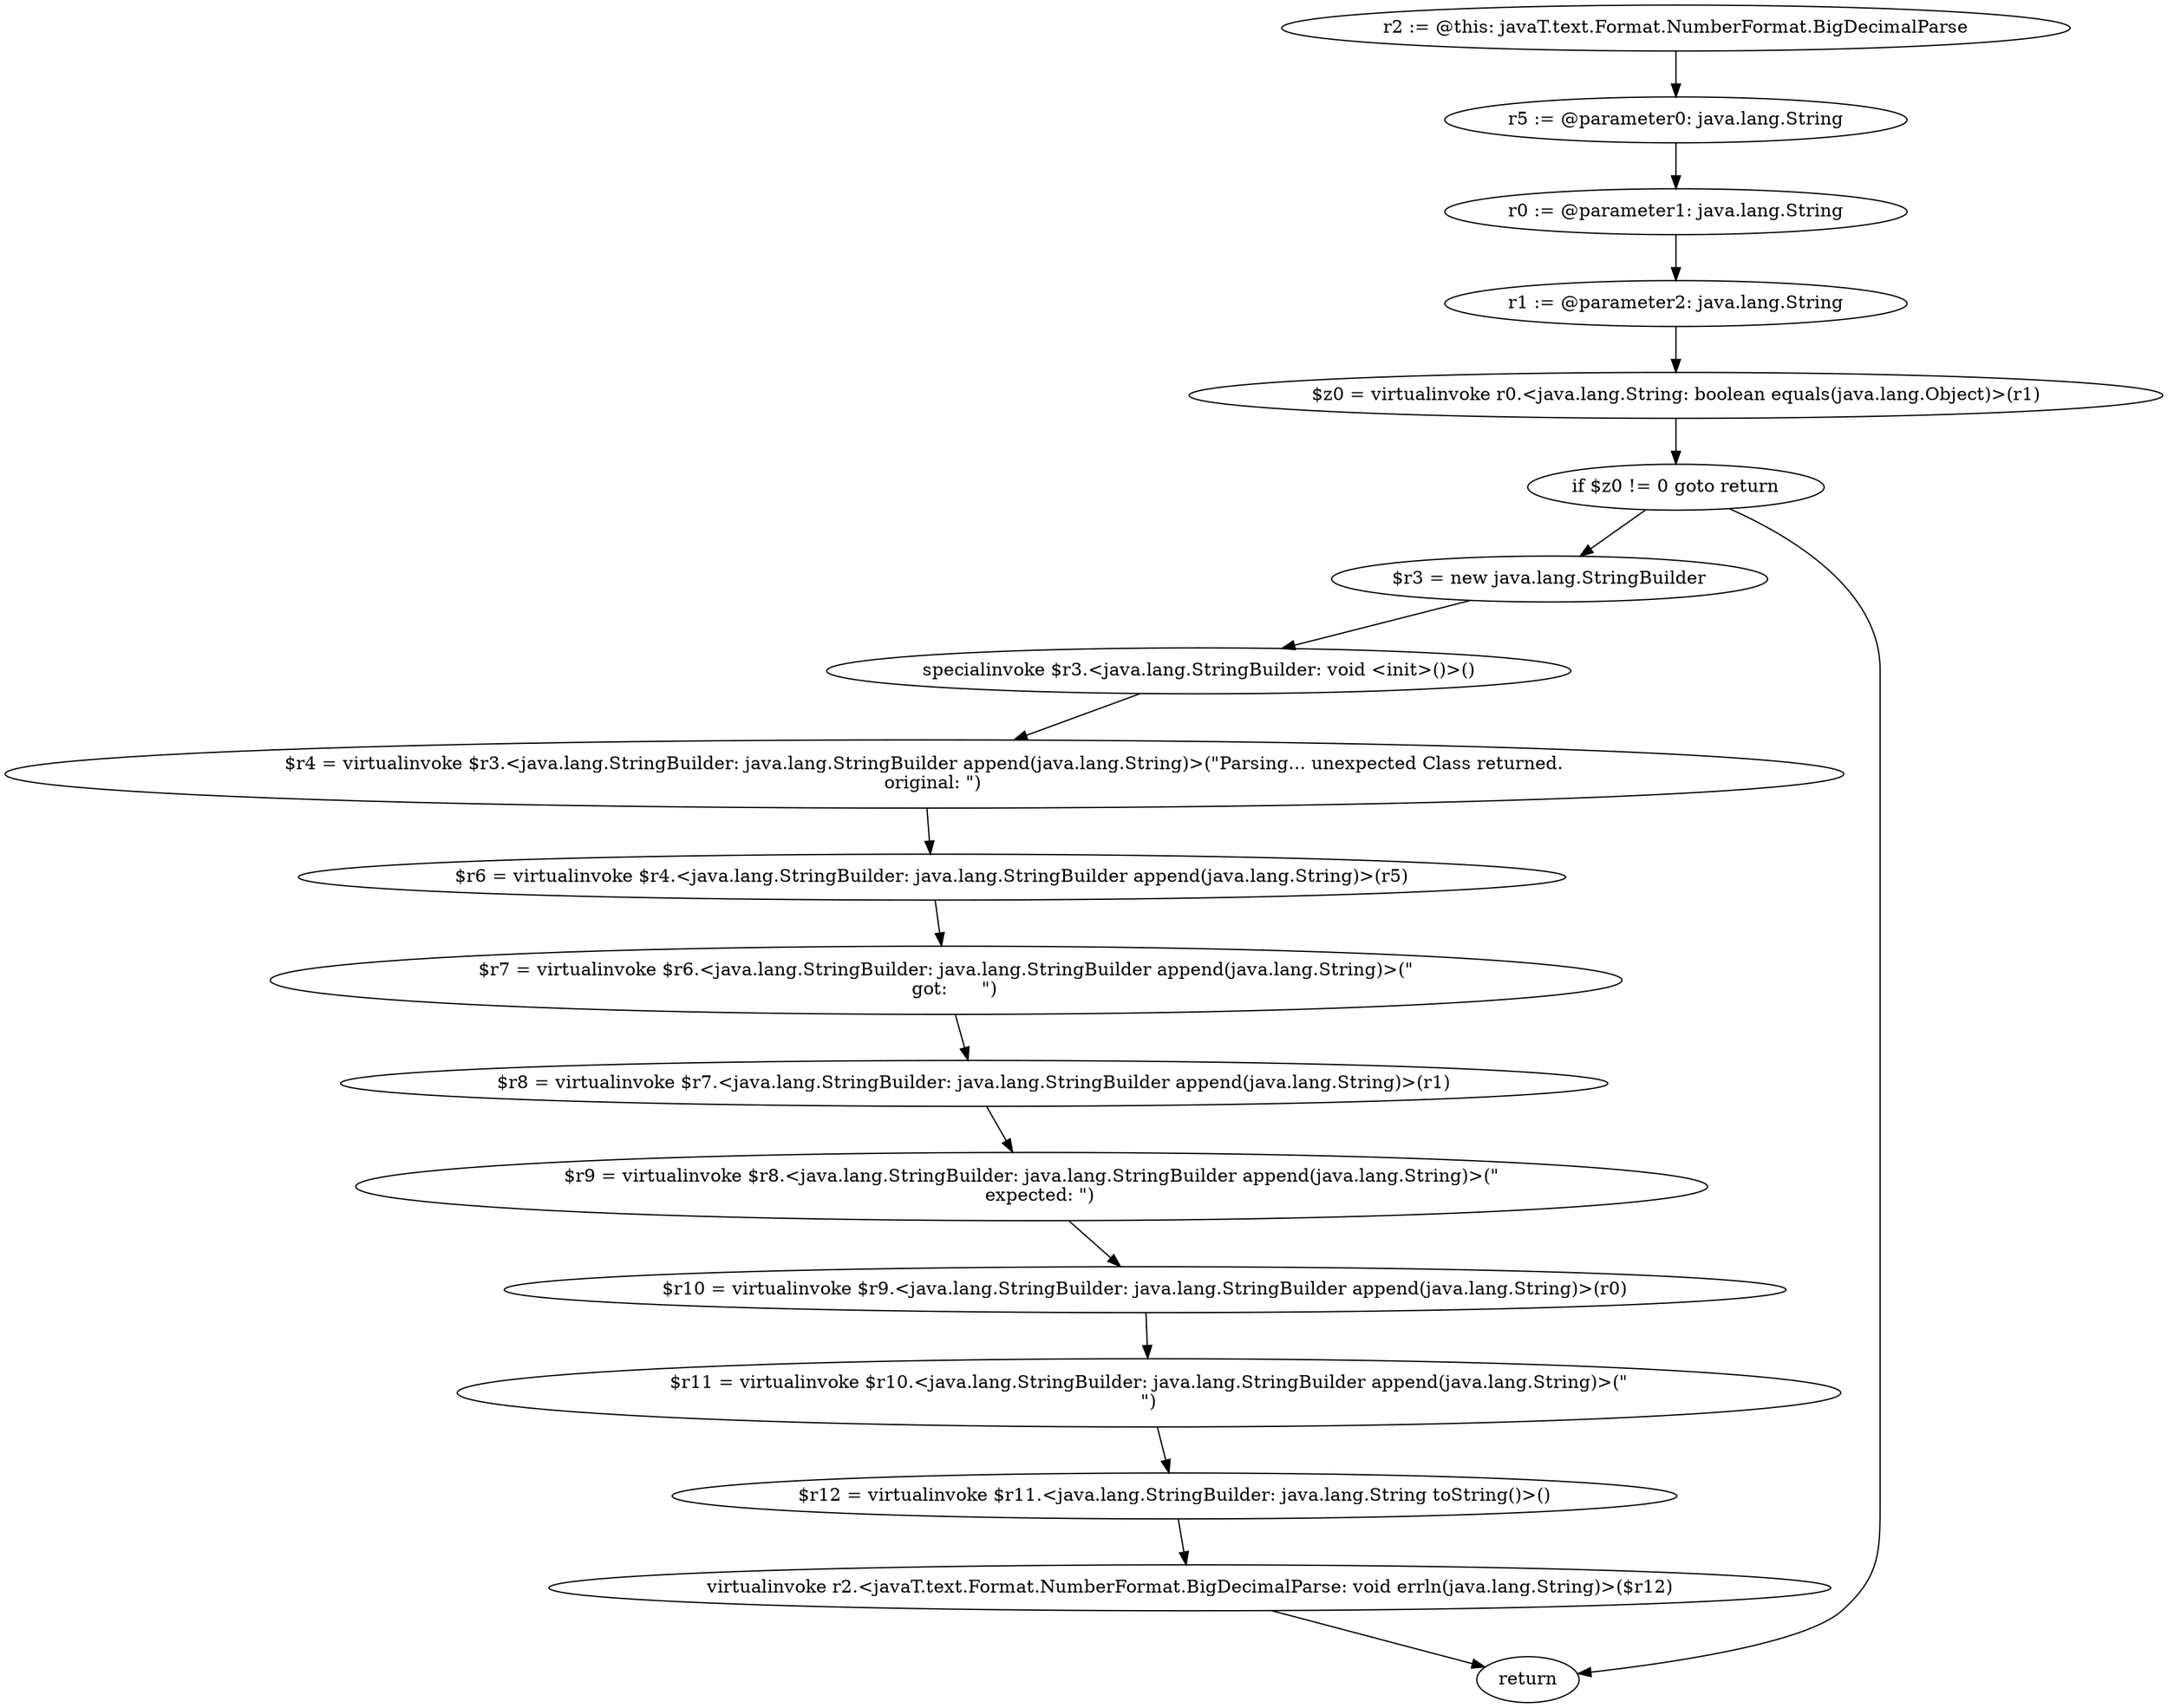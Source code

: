 digraph "unitGraph" {
    "r2 := @this: javaT.text.Format.NumberFormat.BigDecimalParse"
    "r5 := @parameter0: java.lang.String"
    "r0 := @parameter1: java.lang.String"
    "r1 := @parameter2: java.lang.String"
    "$z0 = virtualinvoke r0.<java.lang.String: boolean equals(java.lang.Object)>(r1)"
    "if $z0 != 0 goto return"
    "$r3 = new java.lang.StringBuilder"
    "specialinvoke $r3.<java.lang.StringBuilder: void <init>()>()"
    "$r4 = virtualinvoke $r3.<java.lang.StringBuilder: java.lang.StringBuilder append(java.lang.String)>(\"Parsing... unexpected Class returned.\n   original: \")"
    "$r6 = virtualinvoke $r4.<java.lang.StringBuilder: java.lang.StringBuilder append(java.lang.String)>(r5)"
    "$r7 = virtualinvoke $r6.<java.lang.StringBuilder: java.lang.StringBuilder append(java.lang.String)>(\"\n   got:      \")"
    "$r8 = virtualinvoke $r7.<java.lang.StringBuilder: java.lang.StringBuilder append(java.lang.String)>(r1)"
    "$r9 = virtualinvoke $r8.<java.lang.StringBuilder: java.lang.StringBuilder append(java.lang.String)>(\"\n   expected: \")"
    "$r10 = virtualinvoke $r9.<java.lang.StringBuilder: java.lang.StringBuilder append(java.lang.String)>(r0)"
    "$r11 = virtualinvoke $r10.<java.lang.StringBuilder: java.lang.StringBuilder append(java.lang.String)>(\"\n\")"
    "$r12 = virtualinvoke $r11.<java.lang.StringBuilder: java.lang.String toString()>()"
    "virtualinvoke r2.<javaT.text.Format.NumberFormat.BigDecimalParse: void errln(java.lang.String)>($r12)"
    "return"
    "r2 := @this: javaT.text.Format.NumberFormat.BigDecimalParse"->"r5 := @parameter0: java.lang.String";
    "r5 := @parameter0: java.lang.String"->"r0 := @parameter1: java.lang.String";
    "r0 := @parameter1: java.lang.String"->"r1 := @parameter2: java.lang.String";
    "r1 := @parameter2: java.lang.String"->"$z0 = virtualinvoke r0.<java.lang.String: boolean equals(java.lang.Object)>(r1)";
    "$z0 = virtualinvoke r0.<java.lang.String: boolean equals(java.lang.Object)>(r1)"->"if $z0 != 0 goto return";
    "if $z0 != 0 goto return"->"$r3 = new java.lang.StringBuilder";
    "if $z0 != 0 goto return"->"return";
    "$r3 = new java.lang.StringBuilder"->"specialinvoke $r3.<java.lang.StringBuilder: void <init>()>()";
    "specialinvoke $r3.<java.lang.StringBuilder: void <init>()>()"->"$r4 = virtualinvoke $r3.<java.lang.StringBuilder: java.lang.StringBuilder append(java.lang.String)>(\"Parsing... unexpected Class returned.\n   original: \")";
    "$r4 = virtualinvoke $r3.<java.lang.StringBuilder: java.lang.StringBuilder append(java.lang.String)>(\"Parsing... unexpected Class returned.\n   original: \")"->"$r6 = virtualinvoke $r4.<java.lang.StringBuilder: java.lang.StringBuilder append(java.lang.String)>(r5)";
    "$r6 = virtualinvoke $r4.<java.lang.StringBuilder: java.lang.StringBuilder append(java.lang.String)>(r5)"->"$r7 = virtualinvoke $r6.<java.lang.StringBuilder: java.lang.StringBuilder append(java.lang.String)>(\"\n   got:      \")";
    "$r7 = virtualinvoke $r6.<java.lang.StringBuilder: java.lang.StringBuilder append(java.lang.String)>(\"\n   got:      \")"->"$r8 = virtualinvoke $r7.<java.lang.StringBuilder: java.lang.StringBuilder append(java.lang.String)>(r1)";
    "$r8 = virtualinvoke $r7.<java.lang.StringBuilder: java.lang.StringBuilder append(java.lang.String)>(r1)"->"$r9 = virtualinvoke $r8.<java.lang.StringBuilder: java.lang.StringBuilder append(java.lang.String)>(\"\n   expected: \")";
    "$r9 = virtualinvoke $r8.<java.lang.StringBuilder: java.lang.StringBuilder append(java.lang.String)>(\"\n   expected: \")"->"$r10 = virtualinvoke $r9.<java.lang.StringBuilder: java.lang.StringBuilder append(java.lang.String)>(r0)";
    "$r10 = virtualinvoke $r9.<java.lang.StringBuilder: java.lang.StringBuilder append(java.lang.String)>(r0)"->"$r11 = virtualinvoke $r10.<java.lang.StringBuilder: java.lang.StringBuilder append(java.lang.String)>(\"\n\")";
    "$r11 = virtualinvoke $r10.<java.lang.StringBuilder: java.lang.StringBuilder append(java.lang.String)>(\"\n\")"->"$r12 = virtualinvoke $r11.<java.lang.StringBuilder: java.lang.String toString()>()";
    "$r12 = virtualinvoke $r11.<java.lang.StringBuilder: java.lang.String toString()>()"->"virtualinvoke r2.<javaT.text.Format.NumberFormat.BigDecimalParse: void errln(java.lang.String)>($r12)";
    "virtualinvoke r2.<javaT.text.Format.NumberFormat.BigDecimalParse: void errln(java.lang.String)>($r12)"->"return";
}
